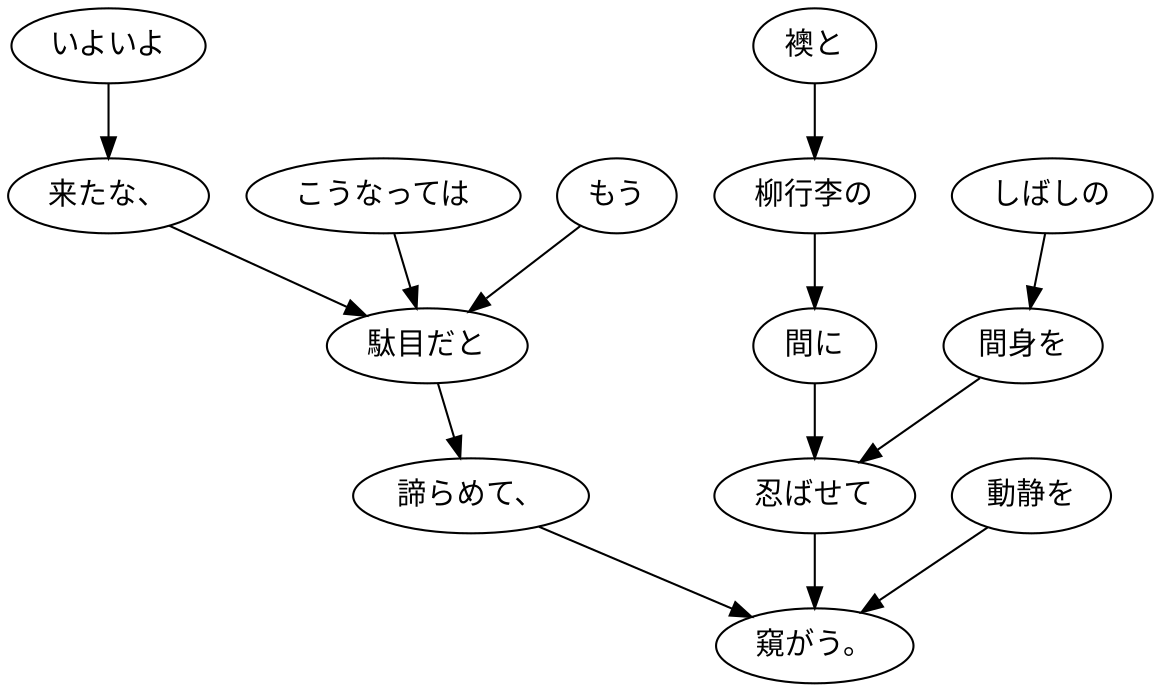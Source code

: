 digraph graph2746 {
	node0 [label="いよいよ"];
	node1 [label="来たな、"];
	node2 [label="こうなっては"];
	node3 [label="もう"];
	node4 [label="駄目だと"];
	node5 [label="諦らめて、"];
	node6 [label="襖と"];
	node7 [label="柳行李の"];
	node8 [label="間に"];
	node9 [label="しばしの"];
	node10 [label="間身を"];
	node11 [label="忍ばせて"];
	node12 [label="動静を"];
	node13 [label="窺がう。"];
	node0 -> node1;
	node1 -> node4;
	node2 -> node4;
	node3 -> node4;
	node4 -> node5;
	node5 -> node13;
	node6 -> node7;
	node7 -> node8;
	node8 -> node11;
	node9 -> node10;
	node10 -> node11;
	node11 -> node13;
	node12 -> node13;
}
